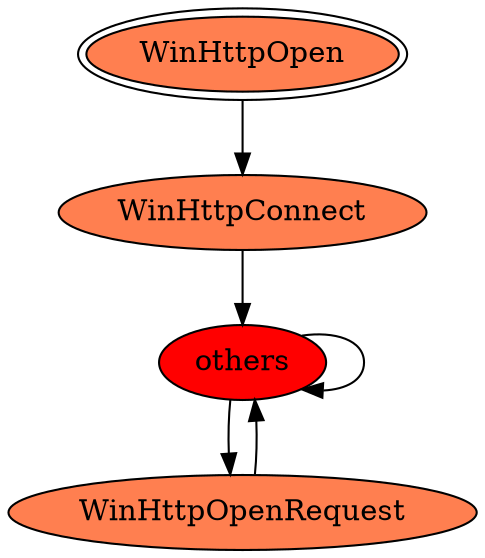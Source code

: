 digraph "./REPORTS/6032/API_PER_CATEGORY/winhttp_send_recv.exe_4100_Network Management_API_per_Category_Transition_Matrix" {
	WinHttpOpen [label=WinHttpOpen fillcolor=coral peripheries=2 style=filled]
	WinHttpConnect [label=WinHttpConnect fillcolor=coral style=filled]
	WinHttpOpen -> WinHttpConnect [label=""]
	others [label=others fillcolor=red style=filled]
	WinHttpConnect -> others [label=""]
	others -> others [label=""]
	WinHttpOpenRequest [label=WinHttpOpenRequest fillcolor=coral style=filled]
	others -> WinHttpOpenRequest [label=""]
	WinHttpOpenRequest -> others [label=""]
}
